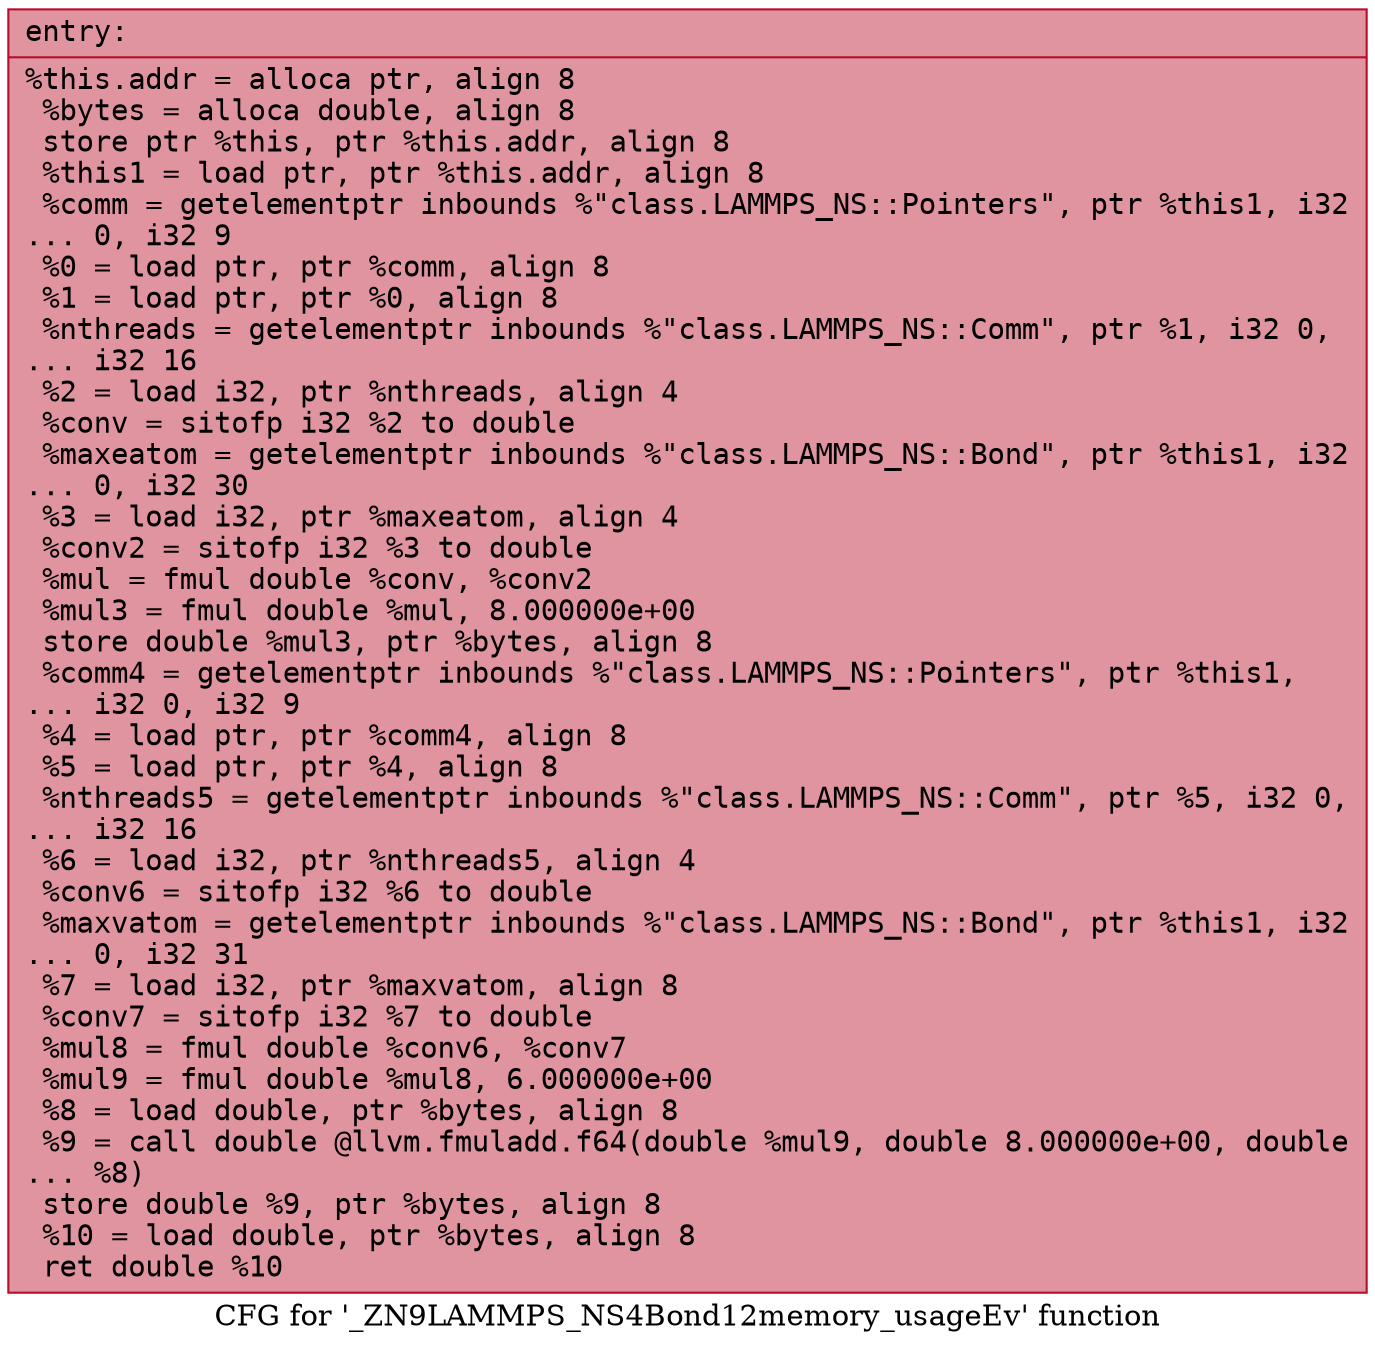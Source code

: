 digraph "CFG for '_ZN9LAMMPS_NS4Bond12memory_usageEv' function" {
	label="CFG for '_ZN9LAMMPS_NS4Bond12memory_usageEv' function";

	Node0x55ba632f9d10 [shape=record,color="#b70d28ff", style=filled, fillcolor="#b70d2870" fontname="Courier",label="{entry:\l|  %this.addr = alloca ptr, align 8\l  %bytes = alloca double, align 8\l  store ptr %this, ptr %this.addr, align 8\l  %this1 = load ptr, ptr %this.addr, align 8\l  %comm = getelementptr inbounds %\"class.LAMMPS_NS::Pointers\", ptr %this1, i32\l... 0, i32 9\l  %0 = load ptr, ptr %comm, align 8\l  %1 = load ptr, ptr %0, align 8\l  %nthreads = getelementptr inbounds %\"class.LAMMPS_NS::Comm\", ptr %1, i32 0,\l... i32 16\l  %2 = load i32, ptr %nthreads, align 4\l  %conv = sitofp i32 %2 to double\l  %maxeatom = getelementptr inbounds %\"class.LAMMPS_NS::Bond\", ptr %this1, i32\l... 0, i32 30\l  %3 = load i32, ptr %maxeatom, align 4\l  %conv2 = sitofp i32 %3 to double\l  %mul = fmul double %conv, %conv2\l  %mul3 = fmul double %mul, 8.000000e+00\l  store double %mul3, ptr %bytes, align 8\l  %comm4 = getelementptr inbounds %\"class.LAMMPS_NS::Pointers\", ptr %this1,\l... i32 0, i32 9\l  %4 = load ptr, ptr %comm4, align 8\l  %5 = load ptr, ptr %4, align 8\l  %nthreads5 = getelementptr inbounds %\"class.LAMMPS_NS::Comm\", ptr %5, i32 0,\l... i32 16\l  %6 = load i32, ptr %nthreads5, align 4\l  %conv6 = sitofp i32 %6 to double\l  %maxvatom = getelementptr inbounds %\"class.LAMMPS_NS::Bond\", ptr %this1, i32\l... 0, i32 31\l  %7 = load i32, ptr %maxvatom, align 8\l  %conv7 = sitofp i32 %7 to double\l  %mul8 = fmul double %conv6, %conv7\l  %mul9 = fmul double %mul8, 6.000000e+00\l  %8 = load double, ptr %bytes, align 8\l  %9 = call double @llvm.fmuladd.f64(double %mul9, double 8.000000e+00, double\l... %8)\l  store double %9, ptr %bytes, align 8\l  %10 = load double, ptr %bytes, align 8\l  ret double %10\l}"];
}
